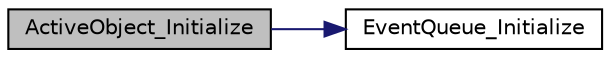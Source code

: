digraph "ActiveObject_Initialize"
{
 // LATEX_PDF_SIZE
  edge [fontname="Helvetica",fontsize="10",labelfontname="Helvetica",labelfontsize="10"];
  node [fontname="Helvetica",fontsize="10",shape=record];
  rankdir="LR";
  Node1 [label="ActiveObject_Initialize",height=0.2,width=0.4,color="black", fillcolor="grey75", style="filled", fontcolor="black",tooltip="Initialize an active object."];
  Node1 -> Node2 [color="midnightblue",fontsize="10",style="solid",fontname="Helvetica"];
  Node2 [label="EventQueue_Initialize",height=0.2,width=0.4,color="black", fillcolor="white", style="filled",URL="$event__queue_8c.html#a6f53aaebc24c9192ba39d635cd9e4bea",tooltip="Initializes the Event Queue."];
}
